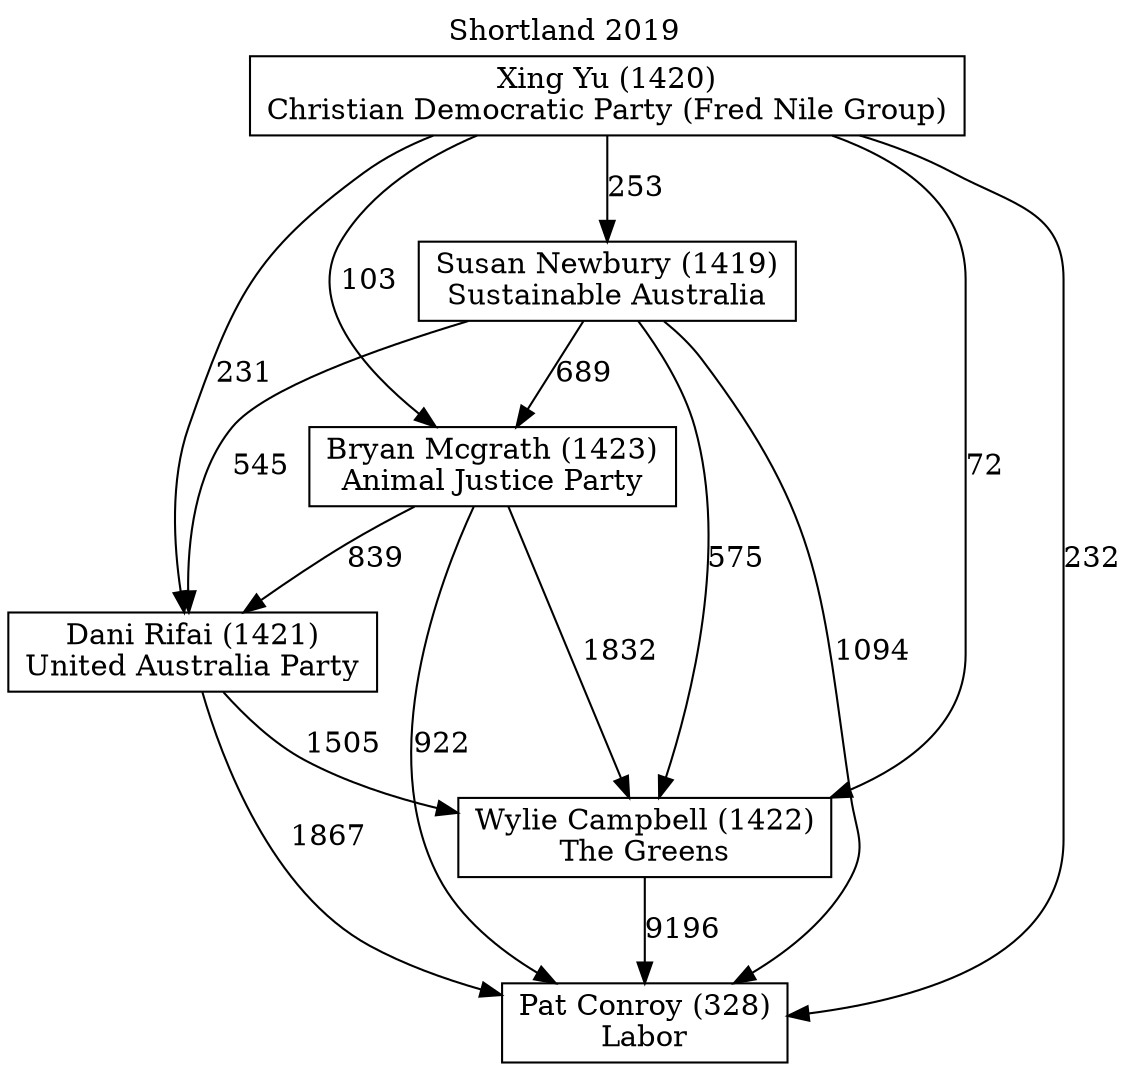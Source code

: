 // House preference flow
digraph "Pat Conroy (328)_Shortland_2019" {
	graph [label="Shortland 2019" labelloc=t mclimit=10]
	node [shape=box]
	"Bryan Mcgrath (1423)" [label="Bryan Mcgrath (1423)
Animal Justice Party"]
	"Dani Rifai (1421)" [label="Dani Rifai (1421)
United Australia Party"]
	"Pat Conroy (328)" [label="Pat Conroy (328)
Labor"]
	"Susan Newbury (1419)" [label="Susan Newbury (1419)
Sustainable Australia"]
	"Wylie Campbell (1422)" [label="Wylie Campbell (1422)
The Greens"]
	"Xing Yu (1420)" [label="Xing Yu (1420)
Christian Democratic Party (Fred Nile Group)"]
	"Bryan Mcgrath (1423)" -> "Dani Rifai (1421)" [label=839]
	"Bryan Mcgrath (1423)" -> "Pat Conroy (328)" [label=922]
	"Bryan Mcgrath (1423)" -> "Wylie Campbell (1422)" [label=1832]
	"Dani Rifai (1421)" -> "Pat Conroy (328)" [label=1867]
	"Dani Rifai (1421)" -> "Wylie Campbell (1422)" [label=1505]
	"Susan Newbury (1419)" -> "Bryan Mcgrath (1423)" [label=689]
	"Susan Newbury (1419)" -> "Dani Rifai (1421)" [label=545]
	"Susan Newbury (1419)" -> "Pat Conroy (328)" [label=1094]
	"Susan Newbury (1419)" -> "Wylie Campbell (1422)" [label=575]
	"Wylie Campbell (1422)" -> "Pat Conroy (328)" [label=9196]
	"Xing Yu (1420)" -> "Bryan Mcgrath (1423)" [label=103]
	"Xing Yu (1420)" -> "Dani Rifai (1421)" [label=231]
	"Xing Yu (1420)" -> "Pat Conroy (328)" [label=232]
	"Xing Yu (1420)" -> "Susan Newbury (1419)" [label=253]
	"Xing Yu (1420)" -> "Wylie Campbell (1422)" [label=72]
}
